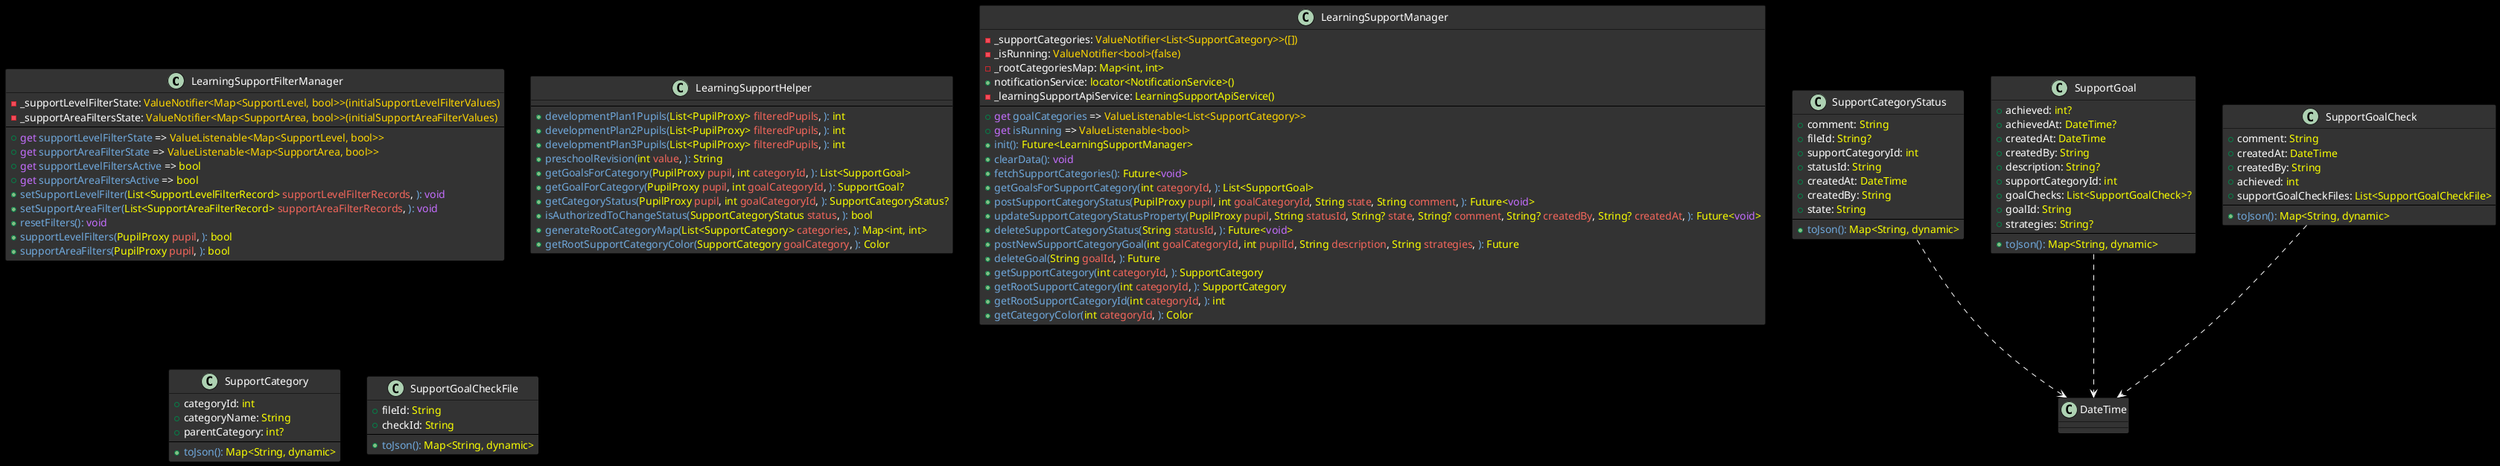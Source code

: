 @startuml

skinparam backgroundColor #000000

skinparam {
    ClassStereotypeFontColor #FFD700
    ClassStereotypeFontSize 12
    ClassStereotypeFontStyle bold
}
skinparam class {
    BackgroundColor #333333
    BorderColor #000000
    ArrowColor #FFFFFF
    FontColor #D3D3D3
}
skinparam classAttribute {
    FontColor #D3D3D
}
class LearningSupportFilterManager {
-_supportLevelFilterState: <font color=#ffd700>ValueNotifier<Map<SupportLevel, bool>>(initialSupportLevelFilterValues)</font>
-_supportAreaFiltersState: <font color=#ffd700>ValueNotifier<Map<SupportArea, bool>>(initialSupportAreaFilterValues)</font>
---
+<font color=#c36dfd>get</font> <font color=#6fa8dc>supportLevelFilterState</font> => <font color=#ffd700>ValueListenable<Map<SupportLevel, bool>></font>
+<font color=#c36dfd>get</font> <font color=#6fa8dc>supportAreaFilterState</font> => <font color=#ffd700>ValueListenable<Map<SupportArea, bool>></font>
+<font color=#c36dfd>get</font> <font color=#6fa8dc>supportLevelFiltersActive</font> => <font color=#faff00>bool</font>
+<font color=#c36dfd>get</font> <font color=#6fa8dc>supportAreaFiltersActive</font> => <font color=#faff00>bool</font>
+<font color=#6fa8dc>setSupportLevelFilter(</font><font color=#faff00>List<SupportLevelFilterRecord></font> <font color=#f4665b>supportLevelFilterRecords</font>, <font color=#6fa8dc>):</font> <font color=#c36dfd>void</font>
+<font color=#6fa8dc>setSupportAreaFilter(</font><font color=#faff00>List<SupportAreaFilterRecord></font> <font color=#f4665b>supportAreaFilterRecords</font>, <font color=#6fa8dc>):</font> <font color=#c36dfd>void</font>
+<font color=#6fa8dc>resetFilters(</font><font color=#6fa8dc>):</font> <font color=#c36dfd>void</font>
+<font color=#6fa8dc>supportLevelFilters(</font><font color=#faff00>PupilProxy</font> <font color=#f4665b>pupil</font>, <font color=#6fa8dc>):</font> <font color=#faff00>bool</font>
+<font color=#6fa8dc>supportAreaFilters(</font><font color=#faff00>PupilProxy</font> <font color=#f4665b>pupil</font>, <font color=#6fa8dc>):</font> <font color=#faff00>bool</font>
}
class LearningSupportHelper {
---
+<font color=#6fa8dc>developmentPlan1Pupils(</font><font color=#faff00>List<PupilProxy></font> <font color=#f4665b>filteredPupils</font>, <font color=#6fa8dc>):</font> <font color=#faff00>int</font>
+<font color=#6fa8dc>developmentPlan2Pupils(</font><font color=#faff00>List<PupilProxy></font> <font color=#f4665b>filteredPupils</font>, <font color=#6fa8dc>):</font> <font color=#faff00>int</font>
+<font color=#6fa8dc>developmentPlan3Pupils(</font><font color=#faff00>List<PupilProxy></font> <font color=#f4665b>filteredPupils</font>, <font color=#6fa8dc>):</font> <font color=#faff00>int</font>
+<font color=#6fa8dc>preschoolRevision(</font><font color=#faff00>int</font> <font color=#f4665b>value</font>, <font color=#6fa8dc>):</font> <font color=#faff00>String</font>
+<font color=#6fa8dc>getGoalsForCategory(</font><font color=#faff00>PupilProxy</font> <font color=#f4665b>pupil</font>, <font color=#faff00>int</font> <font color=#f4665b>categoryId</font>, <font color=#6fa8dc>):</font> <font color=#faff00>List<SupportGoal></font>
+<font color=#6fa8dc>getGoalForCategory(</font><font color=#faff00>PupilProxy</font> <font color=#f4665b>pupil</font>, <font color=#faff00>int</font> <font color=#f4665b>goalCategoryId</font>, <font color=#6fa8dc>):</font> <font color=#faff00>SupportGoal?</font>
+<font color=#6fa8dc>getCategoryStatus(</font><font color=#faff00>PupilProxy</font> <font color=#f4665b>pupil</font>, <font color=#faff00>int</font> <font color=#f4665b>goalCategoryId</font>, <font color=#6fa8dc>):</font> <font color=#faff00>SupportCategoryStatus?</font>
+<font color=#6fa8dc>isAuthorizedToChangeStatus(</font><font color=#faff00>SupportCategoryStatus</font> <font color=#f4665b>status</font>, <font color=#6fa8dc>):</font> <font color=#faff00>bool</font>
+<font color=#6fa8dc>generateRootCategoryMap(</font><font color=#faff00>List<SupportCategory></font> <font color=#f4665b>categories</font>, <font color=#6fa8dc>):</font> <font color=#faff00>Map<int, int></font>
+<font color=#6fa8dc>getRootSupportCategoryColor(</font><font color=#faff00>SupportCategory</font> <font color=#f4665b>goalCategory</font>, <font color=#6fa8dc>):</font> <font color=#faff00>Color</font>
}
class LearningSupportManager {
-_supportCategories: <font color=#ffd700>ValueNotifier<List<SupportCategory>>([])</font>
-_isRunning: <font color=#ffd700>ValueNotifier<bool>(false)</font>
-_rootCategoriesMap: <font color=#faff00>Map<int, int></font>
+notificationService: <font color=#faff00>locator<NotificationService>()</font>
-_learningSupportApiService: <font color=#faff00>LearningSupportApiService()</font>
---
+<font color=#c36dfd>get</font> <font color=#6fa8dc>goalCategories</font> => <font color=#ffd700>ValueListenable<List<SupportCategory>></font>
+<font color=#c36dfd>get</font> <font color=#6fa8dc>isRunning</font> => <font color=#ffd700>ValueListenable<bool></font>
+<font color=#6fa8dc>init(</font><font color=#6fa8dc>):</font> <font color=#faff00>Future<LearningSupportManager></font>
+<font color=#6fa8dc>clearData(</font><font color=#6fa8dc>):</font> <font color=#c36dfd>void</font>
+<font color=#6fa8dc>fetchSupportCategories(</font><font color=#6fa8dc>):</font> <font color=#faff00>Future<</font><font color=#c36dfd>void</font><font color=#faff00>></font>
+<font color=#6fa8dc>getGoalsForSupportCategory(</font><font color=#faff00>int</font> <font color=#f4665b>categoryId</font>, <font color=#6fa8dc>):</font> <font color=#faff00>List<SupportGoal></font>
+<font color=#6fa8dc>postSupportCategoryStatus(</font><font color=#faff00>PupilProxy</font> <font color=#f4665b>pupil</font>, <font color=#faff00>int</font> <font color=#f4665b>goalCategoryId</font>, <font color=#faff00>String</font> <font color=#f4665b>state</font>, <font color=#faff00>String</font> <font color=#f4665b>comment</font>, <font color=#6fa8dc>):</font> <font color=#faff00>Future<</font><font color=#c36dfd>void</font><font color=#faff00>></font>
+<font color=#6fa8dc>updateSupportCategoryStatusProperty(</font><font color=#faff00>PupilProxy</font> <font color=#f4665b>pupil</font>, <font color=#faff00>String</font> <font color=#f4665b>statusId</font>, <font color=#faff00>String?</font> <font color=#f4665b>state</font>, <font color=#faff00>String?</font> <font color=#f4665b>comment</font>, <font color=#faff00>String?</font> <font color=#f4665b>createdBy</font>, <font color=#faff00>String?</font> <font color=#f4665b>createdAt</font>, <font color=#6fa8dc>):</font> <font color=#faff00>Future<</font><font color=#c36dfd>void</font><font color=#faff00>></font>
+<font color=#6fa8dc>deleteSupportCategoryStatus(</font><font color=#faff00>String</font> <font color=#f4665b>statusId</font>, <font color=#6fa8dc>):</font> <font color=#faff00>Future<</font><font color=#c36dfd>void</font><font color=#faff00>></font>
+<font color=#6fa8dc>postNewSupportCategoryGoal(</font><font color=#faff00>int</font> <font color=#f4665b>goalCategoryId</font>, <font color=#faff00>int</font> <font color=#f4665b>pupilId</font>, <font color=#faff00>String</font> <font color=#f4665b>description</font>, <font color=#faff00>String</font> <font color=#f4665b>strategies</font>, <font color=#6fa8dc>):</font> <font color=#faff00>Future</font>
+<font color=#6fa8dc>deleteGoal(</font><font color=#faff00>String</font> <font color=#f4665b>goalId</font>, <font color=#6fa8dc>):</font> <font color=#faff00>Future</font>
+<font color=#6fa8dc>getSupportCategory(</font><font color=#faff00>int</font> <font color=#f4665b>categoryId</font>, <font color=#6fa8dc>):</font> <font color=#faff00>SupportCategory</font>
+<font color=#6fa8dc>getRootSupportCategory(</font><font color=#faff00>int</font> <font color=#f4665b>categoryId</font>, <font color=#6fa8dc>):</font> <font color=#faff00>SupportCategory</font>
+<font color=#6fa8dc>getRootSupportCategoryId(</font><font color=#faff00>int</font> <font color=#f4665b>categoryId</font>, <font color=#6fa8dc>):</font> <font color=#faff00>int</font>
+<font color=#6fa8dc>getCategoryColor(</font><font color=#faff00>int</font> <font color=#f4665b>categoryId</font>, <font color=#6fa8dc>):</font> <font color=#faff00>Color</font>
}
class SupportCategory {
+categoryId: <font color=#faff00>int</font>
+categoryName: <font color=#faff00>String</font>
+parentCategory: <font color=#faff00>int?</font>
---
+<font color=#6fa8dc>toJson(</font><font color=#6fa8dc>):</font> <font color=#faff00>Map<String, dynamic></font>
}
class SupportCategoryStatus {
+comment: <font color=#faff00>String</font>
+fileId: <font color=#faff00>String?</font>
+supportCategoryId: <font color=#faff00>int</font>
+statusId: <font color=#faff00>String</font>
+createdAt: <font color=#faff00>DateTime</font>
+createdBy: <font color=#faff00>String</font>
+state: <font color=#faff00>String</font>
---
+<font color=#6fa8dc>toJson(</font><font color=#6fa8dc>):</font> <font color=#faff00>Map<String, dynamic></font>
}
SupportCategoryStatus ..> DateTime
class SupportGoal {
+achieved: <font color=#faff00>int?</font>
+achievedAt: <font color=#faff00>DateTime?</font>
+createdAt: <font color=#faff00>DateTime</font>
+createdBy: <font color=#faff00>String</font>
+description: <font color=#faff00>String?</font>
+supportCategoryId: <font color=#faff00>int</font>
+goalChecks: <font color=#faff00>List<SupportGoalCheck>?</font>
+goalId: <font color=#faff00>String</font>
+strategies: <font color=#faff00>String?</font>
---
+<font color=#6fa8dc>toJson(</font><font color=#6fa8dc>):</font> <font color=#faff00>Map<String, dynamic></font>
}
SupportGoal ..> DateTime
class SupportGoalCheckFile {
+fileId: <font color=#faff00>String</font>
+checkId: <font color=#faff00>String</font>
---
+<font color=#6fa8dc>toJson(</font><font color=#6fa8dc>):</font> <font color=#faff00>Map<String, dynamic></font>
}
class SupportGoalCheck {
+comment: <font color=#faff00>String</font>
+createdAt: <font color=#faff00>DateTime</font>
+createdBy: <font color=#faff00>String</font>
+achieved: <font color=#faff00>int</font>
+supportGoalCheckFiles: <font color=#faff00>List<SupportGoalCheckFile></font>
---
+<font color=#6fa8dc>toJson(</font><font color=#6fa8dc>):</font> <font color=#faff00>Map<String, dynamic></font>
}
SupportGoalCheck ..> DateTime
@enduml